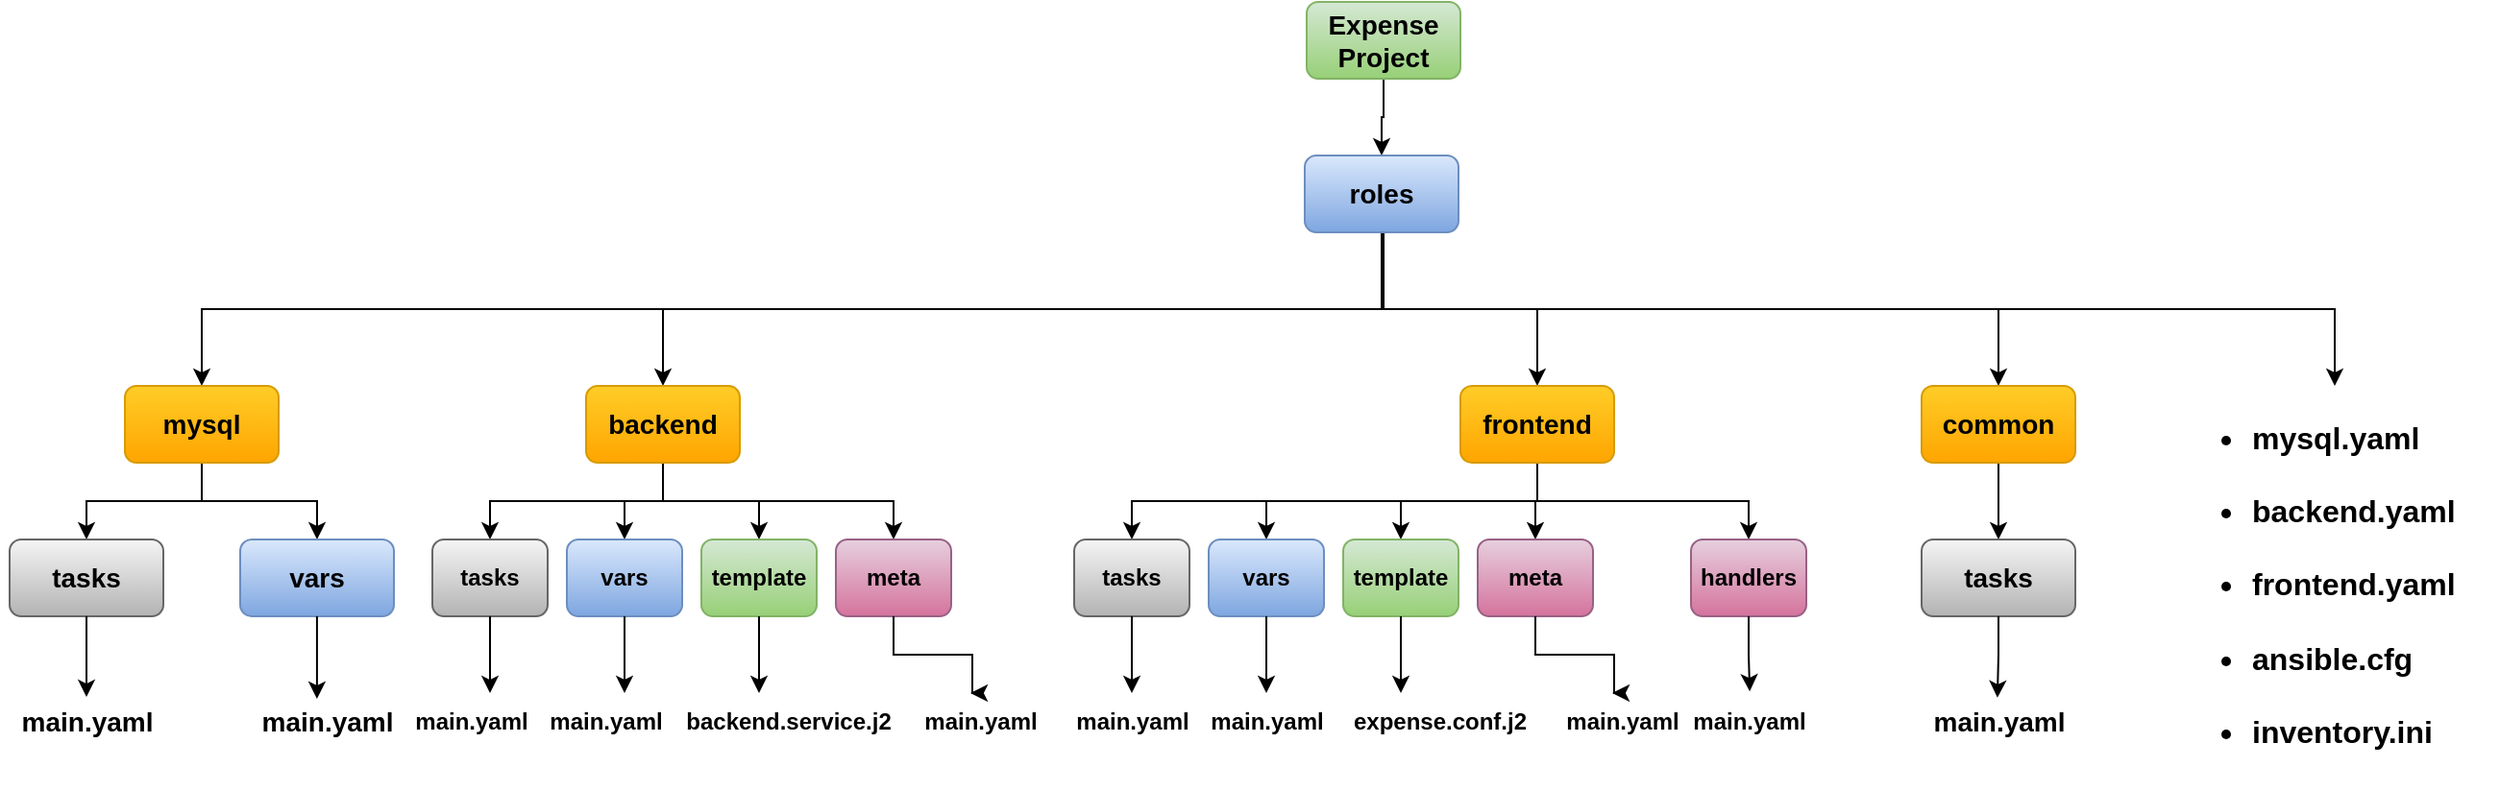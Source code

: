 <mxfile version="24.7.8" pages="2">
  <diagram id="oGK4ccyiwj8InBO5Qkdz" name="Page-1">
    <mxGraphModel dx="2587" dy="868" grid="1" gridSize="10" guides="1" tooltips="1" connect="1" arrows="1" fold="1" page="1" pageScale="1" pageWidth="827" pageHeight="1169" math="0" shadow="0">
      <root>
        <mxCell id="0" />
        <mxCell id="1" parent="0" />
        <mxCell id="xbrvgaGpoLKTBfdYJC94-17" style="edgeStyle=orthogonalEdgeStyle;rounded=0;orthogonalLoop=1;jettySize=auto;html=1;entryX=0.5;entryY=0;entryDx=0;entryDy=0;" edge="1" parent="1" source="xbrvgaGpoLKTBfdYJC94-1" target="xbrvgaGpoLKTBfdYJC94-10">
          <mxGeometry relative="1" as="geometry" />
        </mxCell>
        <mxCell id="xbrvgaGpoLKTBfdYJC94-1" value="&lt;b&gt;&lt;font style=&quot;font-size: 14px;&quot;&gt;Expense Project&lt;/font&gt;&lt;/b&gt;" style="rounded=1;whiteSpace=wrap;html=1;fillColor=#d5e8d4;strokeColor=#82b366;gradientColor=#97d077;" vertex="1" parent="1">
          <mxGeometry x="280" y="80" width="80" height="40" as="geometry" />
        </mxCell>
        <mxCell id="xbrvgaGpoLKTBfdYJC94-18" style="edgeStyle=orthogonalEdgeStyle;rounded=0;orthogonalLoop=1;jettySize=auto;html=1;entryX=0.5;entryY=0;entryDx=0;entryDy=0;" edge="1" parent="1" source="xbrvgaGpoLKTBfdYJC94-10" target="xbrvgaGpoLKTBfdYJC94-13">
          <mxGeometry relative="1" as="geometry">
            <Array as="points">
              <mxPoint x="319" y="240" />
              <mxPoint x="400" y="240" />
            </Array>
          </mxGeometry>
        </mxCell>
        <mxCell id="xbrvgaGpoLKTBfdYJC94-20" style="edgeStyle=orthogonalEdgeStyle;rounded=0;orthogonalLoop=1;jettySize=auto;html=1;entryX=0.5;entryY=0;entryDx=0;entryDy=0;" edge="1" parent="1" source="xbrvgaGpoLKTBfdYJC94-10" target="xbrvgaGpoLKTBfdYJC94-11">
          <mxGeometry relative="1" as="geometry">
            <Array as="points">
              <mxPoint x="319" y="240" />
              <mxPoint x="-295" y="240" />
            </Array>
          </mxGeometry>
        </mxCell>
        <mxCell id="xbrvgaGpoLKTBfdYJC94-21" style="edgeStyle=orthogonalEdgeStyle;rounded=0;orthogonalLoop=1;jettySize=auto;html=1;entryX=0.5;entryY=0;entryDx=0;entryDy=0;" edge="1" parent="1" source="xbrvgaGpoLKTBfdYJC94-10" target="xbrvgaGpoLKTBfdYJC94-16">
          <mxGeometry relative="1" as="geometry">
            <Array as="points">
              <mxPoint x="320" y="240" />
              <mxPoint x="640" y="240" />
            </Array>
          </mxGeometry>
        </mxCell>
        <mxCell id="xbrvgaGpoLKTBfdYJC94-56" style="edgeStyle=orthogonalEdgeStyle;rounded=0;orthogonalLoop=1;jettySize=auto;html=1;entryX=0.5;entryY=0;entryDx=0;entryDy=0;" edge="1" parent="1" source="xbrvgaGpoLKTBfdYJC94-10" target="xbrvgaGpoLKTBfdYJC94-12">
          <mxGeometry relative="1" as="geometry">
            <Array as="points">
              <mxPoint x="319" y="240" />
              <mxPoint x="-55" y="240" />
            </Array>
          </mxGeometry>
        </mxCell>
        <mxCell id="xbrvgaGpoLKTBfdYJC94-78" style="edgeStyle=orthogonalEdgeStyle;rounded=0;orthogonalLoop=1;jettySize=auto;html=1;exitX=0.5;exitY=1;exitDx=0;exitDy=0;" edge="1" parent="1" source="xbrvgaGpoLKTBfdYJC94-10">
          <mxGeometry relative="1" as="geometry">
            <mxPoint x="815" y="280" as="targetPoint" />
            <Array as="points">
              <mxPoint x="319" y="240" />
              <mxPoint x="815" y="240" />
            </Array>
          </mxGeometry>
        </mxCell>
        <mxCell id="xbrvgaGpoLKTBfdYJC94-10" value="&lt;b&gt;&lt;font style=&quot;font-size: 14px;&quot;&gt;roles&lt;/font&gt;&lt;/b&gt;" style="rounded=1;whiteSpace=wrap;html=1;fillColor=#dae8fc;strokeColor=#6c8ebf;gradientColor=#7ea6e0;" vertex="1" parent="1">
          <mxGeometry x="279" y="160" width="80" height="40" as="geometry" />
        </mxCell>
        <mxCell id="xbrvgaGpoLKTBfdYJC94-26" style="edgeStyle=orthogonalEdgeStyle;rounded=0;orthogonalLoop=1;jettySize=auto;html=1;entryX=0.5;entryY=0;entryDx=0;entryDy=0;" edge="1" parent="1" source="xbrvgaGpoLKTBfdYJC94-11" target="xbrvgaGpoLKTBfdYJC94-24">
          <mxGeometry relative="1" as="geometry" />
        </mxCell>
        <mxCell id="xbrvgaGpoLKTBfdYJC94-27" style="edgeStyle=orthogonalEdgeStyle;rounded=0;orthogonalLoop=1;jettySize=auto;html=1;entryX=0.5;entryY=0;entryDx=0;entryDy=0;" edge="1" parent="1" source="xbrvgaGpoLKTBfdYJC94-11" target="xbrvgaGpoLKTBfdYJC94-25">
          <mxGeometry relative="1" as="geometry" />
        </mxCell>
        <mxCell id="xbrvgaGpoLKTBfdYJC94-11" value="&lt;b&gt;&lt;font style=&quot;font-size: 14px;&quot;&gt;mysql&lt;/font&gt;&lt;/b&gt;" style="rounded=1;whiteSpace=wrap;html=1;fillColor=#ffcd28;strokeColor=#d79b00;gradientColor=#ffa500;" vertex="1" parent="1">
          <mxGeometry x="-335" y="280" width="80" height="40" as="geometry" />
        </mxCell>
        <mxCell id="xbrvgaGpoLKTBfdYJC94-37" style="edgeStyle=orthogonalEdgeStyle;rounded=0;orthogonalLoop=1;jettySize=auto;html=1;entryX=0.5;entryY=0;entryDx=0;entryDy=0;" edge="1" parent="1" source="xbrvgaGpoLKTBfdYJC94-12" target="xbrvgaGpoLKTBfdYJC94-36">
          <mxGeometry relative="1" as="geometry">
            <Array as="points">
              <mxPoint x="-55" y="340" />
              <mxPoint x="-145" y="340" />
            </Array>
          </mxGeometry>
        </mxCell>
        <mxCell id="xbrvgaGpoLKTBfdYJC94-38" style="edgeStyle=orthogonalEdgeStyle;rounded=0;orthogonalLoop=1;jettySize=auto;html=1;exitX=0.5;exitY=1;exitDx=0;exitDy=0;entryX=0.5;entryY=0;entryDx=0;entryDy=0;" edge="1" parent="1" source="xbrvgaGpoLKTBfdYJC94-12" target="xbrvgaGpoLKTBfdYJC94-35">
          <mxGeometry relative="1" as="geometry" />
        </mxCell>
        <mxCell id="xbrvgaGpoLKTBfdYJC94-39" style="edgeStyle=orthogonalEdgeStyle;rounded=0;orthogonalLoop=1;jettySize=auto;html=1;entryX=0.5;entryY=0;entryDx=0;entryDy=0;" edge="1" parent="1" source="xbrvgaGpoLKTBfdYJC94-12" target="xbrvgaGpoLKTBfdYJC94-33">
          <mxGeometry relative="1" as="geometry">
            <Array as="points">
              <mxPoint x="-55" y="340" />
              <mxPoint x="65" y="340" />
            </Array>
          </mxGeometry>
        </mxCell>
        <mxCell id="xbrvgaGpoLKTBfdYJC94-40" style="edgeStyle=orthogonalEdgeStyle;rounded=0;orthogonalLoop=1;jettySize=auto;html=1;entryX=0.5;entryY=0;entryDx=0;entryDy=0;" edge="1" parent="1" source="xbrvgaGpoLKTBfdYJC94-12" target="xbrvgaGpoLKTBfdYJC94-34">
          <mxGeometry relative="1" as="geometry" />
        </mxCell>
        <mxCell id="xbrvgaGpoLKTBfdYJC94-12" value="&lt;span style=&quot;font-size: 14px;&quot;&gt;&lt;b&gt;backend&lt;/b&gt;&lt;/span&gt;" style="rounded=1;whiteSpace=wrap;html=1;fillColor=#ffcd28;strokeColor=#d79b00;gradientColor=#ffa500;" vertex="1" parent="1">
          <mxGeometry x="-95" y="280" width="80" height="40" as="geometry" />
        </mxCell>
        <mxCell id="xbrvgaGpoLKTBfdYJC94-72" style="edgeStyle=orthogonalEdgeStyle;rounded=0;orthogonalLoop=1;jettySize=auto;html=1;entryX=0.5;entryY=0;entryDx=0;entryDy=0;" edge="1" parent="1" source="xbrvgaGpoLKTBfdYJC94-13" target="xbrvgaGpoLKTBfdYJC94-57">
          <mxGeometry relative="1" as="geometry" />
        </mxCell>
        <mxCell id="xbrvgaGpoLKTBfdYJC94-73" style="edgeStyle=orthogonalEdgeStyle;rounded=0;orthogonalLoop=1;jettySize=auto;html=1;entryX=0.5;entryY=0;entryDx=0;entryDy=0;" edge="1" parent="1" source="xbrvgaGpoLKTBfdYJC94-13" target="xbrvgaGpoLKTBfdYJC94-60">
          <mxGeometry relative="1" as="geometry">
            <Array as="points">
              <mxPoint x="400" y="340" />
              <mxPoint x="189" y="340" />
            </Array>
          </mxGeometry>
        </mxCell>
        <mxCell id="xbrvgaGpoLKTBfdYJC94-74" style="edgeStyle=orthogonalEdgeStyle;rounded=0;orthogonalLoop=1;jettySize=auto;html=1;exitX=0.5;exitY=1;exitDx=0;exitDy=0;" edge="1" parent="1" source="xbrvgaGpoLKTBfdYJC94-13" target="xbrvgaGpoLKTBfdYJC94-69">
          <mxGeometry relative="1" as="geometry" />
        </mxCell>
        <mxCell id="xbrvgaGpoLKTBfdYJC94-75" style="edgeStyle=orthogonalEdgeStyle;rounded=0;orthogonalLoop=1;jettySize=auto;html=1;exitX=0.5;exitY=1;exitDx=0;exitDy=0;entryX=0.5;entryY=0;entryDx=0;entryDy=0;" edge="1" parent="1" source="xbrvgaGpoLKTBfdYJC94-13" target="xbrvgaGpoLKTBfdYJC94-58">
          <mxGeometry relative="1" as="geometry" />
        </mxCell>
        <mxCell id="xbrvgaGpoLKTBfdYJC94-76" style="edgeStyle=orthogonalEdgeStyle;rounded=0;orthogonalLoop=1;jettySize=auto;html=1;exitX=0.5;exitY=1;exitDx=0;exitDy=0;" edge="1" parent="1" source="xbrvgaGpoLKTBfdYJC94-13" target="xbrvgaGpoLKTBfdYJC94-59">
          <mxGeometry relative="1" as="geometry" />
        </mxCell>
        <mxCell id="xbrvgaGpoLKTBfdYJC94-13" value="&lt;b&gt;&lt;font style=&quot;font-size: 14px;&quot;&gt;frontend&lt;/font&gt;&lt;/b&gt;" style="rounded=1;whiteSpace=wrap;html=1;fillColor=#ffcd28;strokeColor=#d79b00;gradientColor=#ffa500;" vertex="1" parent="1">
          <mxGeometry x="360" y="280" width="80" height="40" as="geometry" />
        </mxCell>
        <mxCell id="xbrvgaGpoLKTBfdYJC94-54" style="edgeStyle=orthogonalEdgeStyle;rounded=0;orthogonalLoop=1;jettySize=auto;html=1;exitX=0.5;exitY=1;exitDx=0;exitDy=0;entryX=0.5;entryY=0;entryDx=0;entryDy=0;" edge="1" parent="1" source="xbrvgaGpoLKTBfdYJC94-16" target="xbrvgaGpoLKTBfdYJC94-52">
          <mxGeometry relative="1" as="geometry" />
        </mxCell>
        <mxCell id="xbrvgaGpoLKTBfdYJC94-16" value="&lt;b&gt;&lt;font style=&quot;font-size: 14px;&quot;&gt;common&lt;/font&gt;&lt;/b&gt;" style="rounded=1;whiteSpace=wrap;html=1;fillColor=#ffcd28;strokeColor=#d79b00;gradientColor=#ffa500;" vertex="1" parent="1">
          <mxGeometry x="600" y="280" width="80" height="40" as="geometry" />
        </mxCell>
        <mxCell id="xbrvgaGpoLKTBfdYJC94-23" value="&lt;ul style=&quot;font-size: 16px; line-height: 240%;&quot;&gt;&lt;li style=&quot;text-align: justify;&quot;&gt;&lt;b&gt;mysql.yaml&lt;/b&gt;&lt;/li&gt;&lt;li style=&quot;text-align: justify;&quot;&gt;&lt;b&gt;backend.yaml&lt;/b&gt;&lt;/li&gt;&lt;li style=&quot;text-align: justify;&quot;&gt;&lt;b&gt;frontend.yaml&lt;/b&gt;&lt;/li&gt;&lt;li style=&quot;text-align: justify;&quot;&gt;&lt;b&gt;ansible.cfg&lt;/b&gt;&lt;/li&gt;&lt;li style=&quot;text-align: justify;&quot;&gt;&lt;b&gt;inventory.ini&lt;/b&gt;&lt;/li&gt;&lt;/ul&gt;" style="text;strokeColor=none;fillColor=none;html=1;whiteSpace=wrap;verticalAlign=middle;overflow=hidden;" vertex="1" parent="1">
          <mxGeometry x="730" y="270" width="170" height="220" as="geometry" />
        </mxCell>
        <mxCell id="xbrvgaGpoLKTBfdYJC94-24" value="&lt;b&gt;&lt;font style=&quot;font-size: 14px;&quot;&gt;tasks&lt;/font&gt;&lt;/b&gt;" style="rounded=1;whiteSpace=wrap;html=1;fillColor=#f5f5f5;strokeColor=#666666;gradientColor=#b3b3b3;" vertex="1" parent="1">
          <mxGeometry x="-395" y="360" width="80" height="40" as="geometry" />
        </mxCell>
        <mxCell id="xbrvgaGpoLKTBfdYJC94-25" value="&lt;b&gt;&lt;font style=&quot;font-size: 14px;&quot;&gt;vars&lt;/font&gt;&lt;/b&gt;" style="rounded=1;whiteSpace=wrap;html=1;fillColor=#dae8fc;strokeColor=#6c8ebf;gradientColor=#7ea6e0;" vertex="1" parent="1">
          <mxGeometry x="-275" y="360" width="80" height="40" as="geometry" />
        </mxCell>
        <mxCell id="xbrvgaGpoLKTBfdYJC94-28" value="&lt;b&gt;&lt;font style=&quot;font-size: 14px;&quot;&gt;main.yaml&lt;/font&gt;&lt;/b&gt;" style="text;html=1;align=center;verticalAlign=middle;resizable=0;points=[];autosize=1;strokeColor=none;fillColor=none;" vertex="1" parent="1">
          <mxGeometry x="-400" y="440" width="90" height="30" as="geometry" />
        </mxCell>
        <mxCell id="xbrvgaGpoLKTBfdYJC94-30" value="&lt;b&gt;&lt;font style=&quot;font-size: 14px;&quot;&gt;main.yaml&lt;/font&gt;&lt;/b&gt;" style="text;html=1;align=center;verticalAlign=middle;resizable=0;points=[];autosize=1;strokeColor=none;fillColor=none;" vertex="1" parent="1">
          <mxGeometry x="-275" y="440" width="90" height="30" as="geometry" />
        </mxCell>
        <mxCell id="xbrvgaGpoLKTBfdYJC94-31" style="edgeStyle=orthogonalEdgeStyle;rounded=0;orthogonalLoop=1;jettySize=auto;html=1;entryX=0.5;entryY=0.067;entryDx=0;entryDy=0;entryPerimeter=0;" edge="1" parent="1" source="xbrvgaGpoLKTBfdYJC94-24" target="xbrvgaGpoLKTBfdYJC94-28">
          <mxGeometry relative="1" as="geometry" />
        </mxCell>
        <mxCell id="xbrvgaGpoLKTBfdYJC94-32" style="edgeStyle=orthogonalEdgeStyle;rounded=0;orthogonalLoop=1;jettySize=auto;html=1;entryX=0.444;entryY=0.1;entryDx=0;entryDy=0;entryPerimeter=0;" edge="1" parent="1" source="xbrvgaGpoLKTBfdYJC94-25" target="xbrvgaGpoLKTBfdYJC94-30">
          <mxGeometry relative="1" as="geometry" />
        </mxCell>
        <mxCell id="xbrvgaGpoLKTBfdYJC94-33" value="&lt;b style=&quot;&quot;&gt;&lt;font style=&quot;font-size: 12px;&quot;&gt;meta&lt;/font&gt;&lt;/b&gt;" style="rounded=1;whiteSpace=wrap;html=1;fillColor=#e6d0de;strokeColor=#996185;gradientColor=#d5739d;" vertex="1" parent="1">
          <mxGeometry x="35" y="360" width="60" height="40" as="geometry" />
        </mxCell>
        <mxCell id="xbrvgaGpoLKTBfdYJC94-34" value="&lt;b style=&quot;&quot;&gt;&lt;font style=&quot;font-size: 12px;&quot;&gt;template&lt;/font&gt;&lt;/b&gt;" style="rounded=1;whiteSpace=wrap;html=1;fillColor=#d5e8d4;strokeColor=#82b366;gradientColor=#97d077;" vertex="1" parent="1">
          <mxGeometry x="-35" y="360" width="60" height="40" as="geometry" />
        </mxCell>
        <mxCell id="xbrvgaGpoLKTBfdYJC94-35" value="&lt;b style=&quot;&quot;&gt;&lt;font style=&quot;font-size: 12px;&quot;&gt;vars&lt;/font&gt;&lt;/b&gt;" style="rounded=1;whiteSpace=wrap;html=1;fillColor=#dae8fc;strokeColor=#6c8ebf;gradientColor=#7ea6e0;" vertex="1" parent="1">
          <mxGeometry x="-105" y="360" width="60" height="40" as="geometry" />
        </mxCell>
        <mxCell id="xbrvgaGpoLKTBfdYJC94-36" value="&lt;b style=&quot;&quot;&gt;&lt;font style=&quot;font-size: 12px;&quot;&gt;tasks&lt;/font&gt;&lt;/b&gt;" style="rounded=1;whiteSpace=wrap;html=1;fillColor=#f5f5f5;strokeColor=#666666;gradientColor=#b3b3b3;" vertex="1" parent="1">
          <mxGeometry x="-175" y="360" width="60" height="40" as="geometry" />
        </mxCell>
        <mxCell id="xbrvgaGpoLKTBfdYJC94-41" value="&lt;b&gt;&lt;font style=&quot;font-size: 12px;&quot;&gt;main.yaml&lt;/font&gt;&lt;/b&gt;" style="text;html=1;align=center;verticalAlign=middle;resizable=0;points=[];autosize=1;strokeColor=none;fillColor=none;" vertex="1" parent="1">
          <mxGeometry x="70" y="440" width="80" height="30" as="geometry" />
        </mxCell>
        <mxCell id="xbrvgaGpoLKTBfdYJC94-42" value="&lt;b&gt;&lt;font style=&quot;font-size: 12px;&quot;&gt;main.yaml&lt;/font&gt;&lt;/b&gt;" style="text;html=1;align=center;verticalAlign=middle;resizable=0;points=[];autosize=1;strokeColor=none;fillColor=none;" vertex="1" parent="1">
          <mxGeometry x="-125" y="440" width="80" height="30" as="geometry" />
        </mxCell>
        <mxCell id="xbrvgaGpoLKTBfdYJC94-43" value="&lt;b&gt;&lt;font style=&quot;font-size: 12px;&quot;&gt;main.yaml&lt;/font&gt;&lt;/b&gt;" style="text;html=1;align=center;verticalAlign=middle;resizable=0;points=[];autosize=1;strokeColor=none;fillColor=none;" vertex="1" parent="1">
          <mxGeometry x="-195" y="440" width="80" height="30" as="geometry" />
        </mxCell>
        <mxCell id="xbrvgaGpoLKTBfdYJC94-46" value="&lt;b style=&quot;&quot;&gt;&lt;font style=&quot;font-size: 12px;&quot;&gt;backend.service.j2&lt;/font&gt;&lt;/b&gt;" style="text;html=1;align=center;verticalAlign=middle;resizable=0;points=[];autosize=1;strokeColor=none;fillColor=none;" vertex="1" parent="1">
          <mxGeometry x="-55" y="440" width="130" height="30" as="geometry" />
        </mxCell>
        <mxCell id="xbrvgaGpoLKTBfdYJC94-47" style="edgeStyle=orthogonalEdgeStyle;rounded=0;orthogonalLoop=1;jettySize=auto;html=1;" edge="1" parent="1" source="xbrvgaGpoLKTBfdYJC94-36">
          <mxGeometry relative="1" as="geometry">
            <mxPoint x="-145" y="440" as="targetPoint" />
          </mxGeometry>
        </mxCell>
        <mxCell id="xbrvgaGpoLKTBfdYJC94-48" style="edgeStyle=orthogonalEdgeStyle;rounded=0;orthogonalLoop=1;jettySize=auto;html=1;" edge="1" parent="1" source="xbrvgaGpoLKTBfdYJC94-35">
          <mxGeometry relative="1" as="geometry">
            <mxPoint x="-75" y="440" as="targetPoint" />
          </mxGeometry>
        </mxCell>
        <mxCell id="xbrvgaGpoLKTBfdYJC94-49" style="edgeStyle=orthogonalEdgeStyle;rounded=0;orthogonalLoop=1;jettySize=auto;html=1;" edge="1" parent="1" source="xbrvgaGpoLKTBfdYJC94-34">
          <mxGeometry relative="1" as="geometry">
            <mxPoint x="-5" y="440" as="targetPoint" />
          </mxGeometry>
        </mxCell>
        <mxCell id="xbrvgaGpoLKTBfdYJC94-51" style="edgeStyle=orthogonalEdgeStyle;rounded=0;orthogonalLoop=1;jettySize=auto;html=1;" edge="1" parent="1" source="xbrvgaGpoLKTBfdYJC94-33">
          <mxGeometry relative="1" as="geometry">
            <mxPoint x="105" y="440" as="targetPoint" />
            <Array as="points">
              <mxPoint x="65" y="420" />
              <mxPoint x="106" y="420" />
              <mxPoint x="106" y="440" />
            </Array>
          </mxGeometry>
        </mxCell>
        <mxCell id="xbrvgaGpoLKTBfdYJC94-52" value="&lt;b&gt;&lt;font style=&quot;font-size: 14px;&quot;&gt;tasks&lt;/font&gt;&lt;/b&gt;" style="rounded=1;whiteSpace=wrap;html=1;fillColor=#f5f5f5;strokeColor=#666666;gradientColor=#b3b3b3;" vertex="1" parent="1">
          <mxGeometry x="600" y="360" width="80" height="40" as="geometry" />
        </mxCell>
        <mxCell id="xbrvgaGpoLKTBfdYJC94-53" value="&lt;b&gt;&lt;font style=&quot;font-size: 14px;&quot;&gt;main.yaml&lt;/font&gt;&lt;/b&gt;" style="text;html=1;align=center;verticalAlign=middle;resizable=0;points=[];autosize=1;strokeColor=none;fillColor=none;" vertex="1" parent="1">
          <mxGeometry x="595" y="440" width="90" height="30" as="geometry" />
        </mxCell>
        <mxCell id="xbrvgaGpoLKTBfdYJC94-55" style="edgeStyle=orthogonalEdgeStyle;rounded=0;orthogonalLoop=1;jettySize=auto;html=1;entryX=0.494;entryY=0.081;entryDx=0;entryDy=0;entryPerimeter=0;" edge="1" parent="1" source="xbrvgaGpoLKTBfdYJC94-52" target="xbrvgaGpoLKTBfdYJC94-53">
          <mxGeometry relative="1" as="geometry" />
        </mxCell>
        <mxCell id="xbrvgaGpoLKTBfdYJC94-57" value="&lt;b style=&quot;&quot;&gt;&lt;font style=&quot;font-size: 12px;&quot;&gt;meta&lt;/font&gt;&lt;/b&gt;" style="rounded=1;whiteSpace=wrap;html=1;fillColor=#e6d0de;strokeColor=#996185;gradientColor=#d5739d;" vertex="1" parent="1">
          <mxGeometry x="369" y="360" width="60" height="40" as="geometry" />
        </mxCell>
        <mxCell id="xbrvgaGpoLKTBfdYJC94-58" value="&lt;b style=&quot;&quot;&gt;&lt;font style=&quot;font-size: 12px;&quot;&gt;template&lt;/font&gt;&lt;/b&gt;" style="rounded=1;whiteSpace=wrap;html=1;fillColor=#d5e8d4;strokeColor=#82b366;gradientColor=#97d077;" vertex="1" parent="1">
          <mxGeometry x="299" y="360" width="60" height="40" as="geometry" />
        </mxCell>
        <mxCell id="xbrvgaGpoLKTBfdYJC94-59" value="&lt;b style=&quot;&quot;&gt;&lt;font style=&quot;font-size: 12px;&quot;&gt;vars&lt;/font&gt;&lt;/b&gt;" style="rounded=1;whiteSpace=wrap;html=1;fillColor=#dae8fc;strokeColor=#6c8ebf;gradientColor=#7ea6e0;" vertex="1" parent="1">
          <mxGeometry x="229" y="360" width="60" height="40" as="geometry" />
        </mxCell>
        <mxCell id="xbrvgaGpoLKTBfdYJC94-60" value="&lt;b style=&quot;&quot;&gt;&lt;font style=&quot;font-size: 12px;&quot;&gt;tasks&lt;/font&gt;&lt;/b&gt;" style="rounded=1;whiteSpace=wrap;html=1;fillColor=#f5f5f5;strokeColor=#666666;gradientColor=#b3b3b3;" vertex="1" parent="1">
          <mxGeometry x="159" y="360" width="60" height="40" as="geometry" />
        </mxCell>
        <mxCell id="xbrvgaGpoLKTBfdYJC94-61" value="&lt;b&gt;&lt;font style=&quot;font-size: 12px;&quot;&gt;main.yaml&lt;/font&gt;&lt;/b&gt;" style="text;html=1;align=center;verticalAlign=middle;resizable=0;points=[];autosize=1;strokeColor=none;fillColor=none;" vertex="1" parent="1">
          <mxGeometry x="219" y="440" width="80" height="30" as="geometry" />
        </mxCell>
        <mxCell id="xbrvgaGpoLKTBfdYJC94-62" value="&lt;b style=&quot;&quot;&gt;&lt;font style=&quot;font-size: 12px;&quot;&gt;expense.conf.j2&lt;/font&gt;&lt;/b&gt;" style="text;html=1;align=center;verticalAlign=middle;resizable=0;points=[];autosize=1;strokeColor=none;fillColor=none;" vertex="1" parent="1">
          <mxGeometry x="294" y="440" width="110" height="30" as="geometry" />
        </mxCell>
        <mxCell id="xbrvgaGpoLKTBfdYJC94-63" style="edgeStyle=orthogonalEdgeStyle;rounded=0;orthogonalLoop=1;jettySize=auto;html=1;" edge="1" source="xbrvgaGpoLKTBfdYJC94-60" parent="1">
          <mxGeometry relative="1" as="geometry">
            <mxPoint x="189" y="440" as="targetPoint" />
          </mxGeometry>
        </mxCell>
        <mxCell id="xbrvgaGpoLKTBfdYJC94-64" style="edgeStyle=orthogonalEdgeStyle;rounded=0;orthogonalLoop=1;jettySize=auto;html=1;" edge="1" source="xbrvgaGpoLKTBfdYJC94-59" parent="1">
          <mxGeometry relative="1" as="geometry">
            <mxPoint x="259" y="440" as="targetPoint" />
          </mxGeometry>
        </mxCell>
        <mxCell id="xbrvgaGpoLKTBfdYJC94-65" style="edgeStyle=orthogonalEdgeStyle;rounded=0;orthogonalLoop=1;jettySize=auto;html=1;" edge="1" source="xbrvgaGpoLKTBfdYJC94-58" parent="1">
          <mxGeometry relative="1" as="geometry">
            <mxPoint x="329" y="440" as="targetPoint" />
          </mxGeometry>
        </mxCell>
        <mxCell id="xbrvgaGpoLKTBfdYJC94-66" style="edgeStyle=orthogonalEdgeStyle;rounded=0;orthogonalLoop=1;jettySize=auto;html=1;" edge="1" source="xbrvgaGpoLKTBfdYJC94-57" parent="1">
          <mxGeometry relative="1" as="geometry">
            <mxPoint x="439" y="440" as="targetPoint" />
            <Array as="points">
              <mxPoint x="399" y="420" />
              <mxPoint x="440" y="420" />
              <mxPoint x="440" y="440" />
            </Array>
          </mxGeometry>
        </mxCell>
        <mxCell id="xbrvgaGpoLKTBfdYJC94-67" value="&lt;b&gt;&lt;font style=&quot;font-size: 12px;&quot;&gt;main.yaml&lt;/font&gt;&lt;/b&gt;" style="text;html=1;align=center;verticalAlign=middle;resizable=0;points=[];autosize=1;strokeColor=none;fillColor=none;" vertex="1" parent="1">
          <mxGeometry x="149" y="440" width="80" height="30" as="geometry" />
        </mxCell>
        <mxCell id="xbrvgaGpoLKTBfdYJC94-68" value="&lt;b&gt;&lt;font style=&quot;font-size: 12px;&quot;&gt;main.yaml&lt;/font&gt;&lt;/b&gt;" style="text;html=1;align=center;verticalAlign=middle;resizable=0;points=[];autosize=1;strokeColor=none;fillColor=none;" vertex="1" parent="1">
          <mxGeometry x="404" y="440" width="80" height="30" as="geometry" />
        </mxCell>
        <mxCell id="xbrvgaGpoLKTBfdYJC94-69" value="&lt;b style=&quot;&quot;&gt;&lt;font style=&quot;font-size: 12px;&quot;&gt;handlers&lt;/font&gt;&lt;/b&gt;" style="rounded=1;whiteSpace=wrap;html=1;fillColor=#e6d0de;strokeColor=#996185;gradientColor=#d5739d;" vertex="1" parent="1">
          <mxGeometry x="480" y="360" width="60" height="40" as="geometry" />
        </mxCell>
        <mxCell id="xbrvgaGpoLKTBfdYJC94-70" value="&lt;b&gt;&lt;font style=&quot;font-size: 12px;&quot;&gt;main.yaml&lt;/font&gt;&lt;/b&gt;" style="text;html=1;align=center;verticalAlign=middle;resizable=0;points=[];autosize=1;strokeColor=none;fillColor=none;" vertex="1" parent="1">
          <mxGeometry x="470" y="440" width="80" height="30" as="geometry" />
        </mxCell>
        <mxCell id="xbrvgaGpoLKTBfdYJC94-71" style="edgeStyle=orthogonalEdgeStyle;rounded=0;orthogonalLoop=1;jettySize=auto;html=1;entryX=0.507;entryY=-0.03;entryDx=0;entryDy=0;entryPerimeter=0;" edge="1" parent="1" source="xbrvgaGpoLKTBfdYJC94-69" target="xbrvgaGpoLKTBfdYJC94-70">
          <mxGeometry relative="1" as="geometry" />
        </mxCell>
      </root>
    </mxGraphModel>
  </diagram>
  <diagram id="VdnSD7RfeJXr46Ag5mcn" name="Page-2">
    <mxGraphModel dx="1805" dy="482" grid="1" gridSize="10" guides="1" tooltips="1" connect="1" arrows="1" fold="1" page="1" pageScale="1" pageWidth="827" pageHeight="1169" math="0" shadow="0">
      <root>
        <mxCell id="0" />
        <mxCell id="1" parent="0" />
        <mxCell id="GiCQp2hYy_ctot-3EOLP-3" style="edgeStyle=orthogonalEdgeStyle;rounded=0;orthogonalLoop=1;jettySize=auto;html=1;exitX=1;exitY=0.5;exitDx=0;exitDy=0;entryX=0;entryY=0.5;entryDx=0;entryDy=0;" edge="1" parent="1" source="zDNrYdqQQeVwXzna4n-X-1" target="RitYAk9nShCuB43r9WYI-1">
          <mxGeometry relative="1" as="geometry" />
        </mxCell>
        <mxCell id="zDNrYdqQQeVwXzna4n-X-1" value="&lt;b&gt;&lt;font style=&quot;font-size: 14px;&quot;&gt;Expense Project&lt;/font&gt;&lt;/b&gt;" style="rounded=1;whiteSpace=wrap;html=1;fillColor=#60a917;strokeColor=#2D7600;fontColor=#ffffff;" vertex="1" parent="1">
          <mxGeometry x="-40" y="475" width="80" height="40" as="geometry" />
        </mxCell>
        <mxCell id="GiCQp2hYy_ctot-3EOLP-4" style="edgeStyle=orthogonalEdgeStyle;rounded=0;orthogonalLoop=1;jettySize=auto;html=1;exitX=1;exitY=0.5;exitDx=0;exitDy=0;entryX=0;entryY=0.5;entryDx=0;entryDy=0;" edge="1" parent="1" source="RitYAk9nShCuB43r9WYI-1" target="e5sD_DZD3ZSAtRXlUFv8-3">
          <mxGeometry relative="1" as="geometry">
            <Array as="points">
              <mxPoint x="280" y="495" />
              <mxPoint x="280" y="260" />
            </Array>
          </mxGeometry>
        </mxCell>
        <mxCell id="GiCQp2hYy_ctot-3EOLP-5" style="edgeStyle=orthogonalEdgeStyle;rounded=0;orthogonalLoop=1;jettySize=auto;html=1;entryX=0;entryY=0.5;entryDx=0;entryDy=0;" edge="1" parent="1" source="RitYAk9nShCuB43r9WYI-1" target="e5sD_DZD3ZSAtRXlUFv8-4">
          <mxGeometry relative="1" as="geometry">
            <Array as="points">
              <mxPoint x="280" y="495" />
              <mxPoint x="280" y="60" />
            </Array>
          </mxGeometry>
        </mxCell>
        <mxCell id="GiCQp2hYy_ctot-3EOLP-6" style="edgeStyle=orthogonalEdgeStyle;rounded=0;orthogonalLoop=1;jettySize=auto;html=1;exitX=1;exitY=0.5;exitDx=0;exitDy=0;entryX=0;entryY=0.5;entryDx=0;entryDy=0;" edge="1" parent="1" source="RitYAk9nShCuB43r9WYI-1" target="e5sD_DZD3ZSAtRXlUFv8-2">
          <mxGeometry relative="1" as="geometry">
            <Array as="points">
              <mxPoint x="280" y="495" />
              <mxPoint x="280" y="550" />
            </Array>
          </mxGeometry>
        </mxCell>
        <mxCell id="GiCQp2hYy_ctot-3EOLP-7" style="edgeStyle=orthogonalEdgeStyle;rounded=0;orthogonalLoop=1;jettySize=auto;html=1;exitX=1;exitY=0.5;exitDx=0;exitDy=0;entryX=0;entryY=0.5;entryDx=0;entryDy=0;" edge="1" parent="1" source="RitYAk9nShCuB43r9WYI-1" target="e5sD_DZD3ZSAtRXlUFv8-1">
          <mxGeometry relative="1" as="geometry">
            <Array as="points">
              <mxPoint x="280" y="495" />
              <mxPoint x="280" y="750" />
            </Array>
          </mxGeometry>
        </mxCell>
        <mxCell id="RitYAk9nShCuB43r9WYI-1" value="&lt;b&gt;&lt;font style=&quot;font-size: 14px;&quot;&gt;roles&lt;/font&gt;&lt;/b&gt;" style="rounded=1;whiteSpace=wrap;html=1;fillColor=#0050ef;strokeColor=#001DBC;fontColor=#ffffff;" vertex="1" parent="1">
          <mxGeometry x="120" y="475" width="80" height="40" as="geometry" />
        </mxCell>
        <mxCell id="phfEVG2O-IEv52x0w7kB-3" style="edgeStyle=orthogonalEdgeStyle;rounded=0;orthogonalLoop=1;jettySize=auto;html=1;exitX=1;exitY=0.5;exitDx=0;exitDy=0;" edge="1" parent="1" source="e5sD_DZD3ZSAtRXlUFv8-1" target="phfEVG2O-IEv52x0w7kB-1">
          <mxGeometry relative="1" as="geometry" />
        </mxCell>
        <mxCell id="e5sD_DZD3ZSAtRXlUFv8-1" value="&lt;b&gt;&lt;font style=&quot;font-size: 14px;&quot;&gt;common&lt;/font&gt;&lt;/b&gt;" style="rounded=1;whiteSpace=wrap;html=1;fillColor=#ffcd28;strokeColor=#d79b00;gradientColor=#ffa500;" vertex="1" parent="1">
          <mxGeometry x="320" y="730" width="80" height="40" as="geometry" />
        </mxCell>
        <mxCell id="ICCkv1sQ_sTRJqfEcMJp-5" style="edgeStyle=orthogonalEdgeStyle;rounded=0;orthogonalLoop=1;jettySize=auto;html=1;entryX=0;entryY=0.5;entryDx=0;entryDy=0;" edge="1" parent="1" source="e5sD_DZD3ZSAtRXlUFv8-2" target="dvQ6LYF7qZoY-CKziDVP-17">
          <mxGeometry relative="1" as="geometry" />
        </mxCell>
        <mxCell id="ICCkv1sQ_sTRJqfEcMJp-6" style="edgeStyle=orthogonalEdgeStyle;rounded=0;orthogonalLoop=1;jettySize=auto;html=1;exitX=1;exitY=0.5;exitDx=0;exitDy=0;entryX=0;entryY=0.5;entryDx=0;entryDy=0;" edge="1" parent="1" source="e5sD_DZD3ZSAtRXlUFv8-2" target="dvQ6LYF7qZoY-CKziDVP-13">
          <mxGeometry relative="1" as="geometry" />
        </mxCell>
        <mxCell id="ICCkv1sQ_sTRJqfEcMJp-7" style="edgeStyle=orthogonalEdgeStyle;rounded=0;orthogonalLoop=1;jettySize=auto;html=1;exitX=1;exitY=0.5;exitDx=0;exitDy=0;entryX=0;entryY=0.5;entryDx=0;entryDy=0;" edge="1" parent="1" source="e5sD_DZD3ZSAtRXlUFv8-2" target="dvQ6LYF7qZoY-CKziDVP-15">
          <mxGeometry relative="1" as="geometry" />
        </mxCell>
        <mxCell id="ICCkv1sQ_sTRJqfEcMJp-8" style="edgeStyle=orthogonalEdgeStyle;rounded=0;orthogonalLoop=1;jettySize=auto;html=1;exitX=1;exitY=0.5;exitDx=0;exitDy=0;entryX=0;entryY=0.5;entryDx=0;entryDy=0;" edge="1" parent="1" source="e5sD_DZD3ZSAtRXlUFv8-2" target="dvQ6LYF7qZoY-CKziDVP-18">
          <mxGeometry relative="1" as="geometry" />
        </mxCell>
        <mxCell id="ICCkv1sQ_sTRJqfEcMJp-9" style="edgeStyle=orthogonalEdgeStyle;rounded=0;orthogonalLoop=1;jettySize=auto;html=1;exitX=1;exitY=0.5;exitDx=0;exitDy=0;entryX=0;entryY=0.5;entryDx=0;entryDy=0;" edge="1" parent="1" source="e5sD_DZD3ZSAtRXlUFv8-2" target="ICCkv1sQ_sTRJqfEcMJp-2">
          <mxGeometry relative="1" as="geometry" />
        </mxCell>
        <mxCell id="e5sD_DZD3ZSAtRXlUFv8-2" value="&lt;span style=&quot;font-size: 14px;&quot;&gt;&lt;b&gt;frontend&lt;/b&gt;&lt;/span&gt;" style="rounded=1;whiteSpace=wrap;html=1;fillColor=#ffcd28;strokeColor=#d79b00;gradientColor=#ffa500;" vertex="1" parent="1">
          <mxGeometry x="320" y="530" width="80" height="40" as="geometry" />
        </mxCell>
        <mxCell id="HU3dYJqdJNB2yDzSUhcS-5" style="edgeStyle=orthogonalEdgeStyle;rounded=0;orthogonalLoop=1;jettySize=auto;html=1;exitX=1;exitY=0.5;exitDx=0;exitDy=0;entryX=0;entryY=0.5;entryDx=0;entryDy=0;" edge="1" parent="1" source="e5sD_DZD3ZSAtRXlUFv8-3" target="HU3dYJqdJNB2yDzSUhcS-1">
          <mxGeometry relative="1" as="geometry" />
        </mxCell>
        <mxCell id="HU3dYJqdJNB2yDzSUhcS-6" style="edgeStyle=orthogonalEdgeStyle;rounded=0;orthogonalLoop=1;jettySize=auto;html=1;exitX=1;exitY=0.5;exitDx=0;exitDy=0;entryX=0;entryY=0.5;entryDx=0;entryDy=0;" edge="1" parent="1" source="e5sD_DZD3ZSAtRXlUFv8-3" target="HU3dYJqdJNB2yDzSUhcS-2">
          <mxGeometry relative="1" as="geometry" />
        </mxCell>
        <mxCell id="HU3dYJqdJNB2yDzSUhcS-7" style="edgeStyle=orthogonalEdgeStyle;rounded=0;orthogonalLoop=1;jettySize=auto;html=1;exitX=1;exitY=0.5;exitDx=0;exitDy=0;entryX=0;entryY=0.5;entryDx=0;entryDy=0;" edge="1" parent="1" source="e5sD_DZD3ZSAtRXlUFv8-3" target="HU3dYJqdJNB2yDzSUhcS-3">
          <mxGeometry relative="1" as="geometry" />
        </mxCell>
        <mxCell id="HU3dYJqdJNB2yDzSUhcS-8" style="edgeStyle=orthogonalEdgeStyle;rounded=0;orthogonalLoop=1;jettySize=auto;html=1;exitX=1;exitY=0.5;exitDx=0;exitDy=0;entryX=0;entryY=0.5;entryDx=0;entryDy=0;" edge="1" parent="1" source="e5sD_DZD3ZSAtRXlUFv8-3" target="HU3dYJqdJNB2yDzSUhcS-4">
          <mxGeometry relative="1" as="geometry" />
        </mxCell>
        <mxCell id="e5sD_DZD3ZSAtRXlUFv8-3" value="&lt;b&gt;&lt;font style=&quot;font-size: 14px;&quot;&gt;backend&lt;/font&gt;&lt;/b&gt;" style="rounded=1;whiteSpace=wrap;html=1;fillColor=#ffcd28;strokeColor=#d79b00;gradientColor=#ffa500;" vertex="1" parent="1">
          <mxGeometry x="320" y="240" width="80" height="40" as="geometry" />
        </mxCell>
        <mxCell id="XOPJqBmD-H6QpY45RvgQ-3" style="edgeStyle=orthogonalEdgeStyle;rounded=0;orthogonalLoop=1;jettySize=auto;html=1;exitX=1;exitY=0.5;exitDx=0;exitDy=0;entryX=0;entryY=0.5;entryDx=0;entryDy=0;" edge="1" parent="1" source="e5sD_DZD3ZSAtRXlUFv8-4" target="XOPJqBmD-H6QpY45RvgQ-2">
          <mxGeometry relative="1" as="geometry" />
        </mxCell>
        <mxCell id="XOPJqBmD-H6QpY45RvgQ-4" style="edgeStyle=orthogonalEdgeStyle;rounded=0;orthogonalLoop=1;jettySize=auto;html=1;exitX=1;exitY=0.5;exitDx=0;exitDy=0;entryX=0;entryY=0.5;entryDx=0;entryDy=0;" edge="1" parent="1" source="e5sD_DZD3ZSAtRXlUFv8-4" target="XOPJqBmD-H6QpY45RvgQ-1">
          <mxGeometry relative="1" as="geometry" />
        </mxCell>
        <mxCell id="e5sD_DZD3ZSAtRXlUFv8-4" value="&lt;b&gt;&lt;font style=&quot;font-size: 14px;&quot;&gt;mysql&lt;/font&gt;&lt;/b&gt;" style="rounded=1;whiteSpace=wrap;html=1;fillColor=#ffcd28;strokeColor=#d79b00;gradientColor=#ffa500;" vertex="1" parent="1">
          <mxGeometry x="320" y="40" width="80" height="40" as="geometry" />
        </mxCell>
        <mxCell id="q6dhD9Wrudnopj4hAV0T-1" value="&lt;ul style=&quot;font-size: 22px; line-height: 190%;&quot;&gt;&lt;li style=&quot;text-align: justify;&quot;&gt;&lt;b&gt;mysql.yaml&lt;/b&gt;&lt;/li&gt;&lt;li style=&quot;text-align: justify;&quot;&gt;&lt;b&gt;backend.yaml&lt;/b&gt;&lt;/li&gt;&lt;li style=&quot;text-align: justify;&quot;&gt;&lt;b&gt;frontend.yaml&lt;/b&gt;&lt;/li&gt;&lt;li style=&quot;text-align: justify;&quot;&gt;&lt;b&gt;ansible.cfg&lt;/b&gt;&lt;/li&gt;&lt;li style=&quot;text-align: justify;&quot;&gt;&lt;b&gt;inventory.ini&lt;/b&gt;&lt;/li&gt;&lt;/ul&gt;" style="text;strokeColor=none;fillColor=none;html=1;whiteSpace=wrap;verticalAlign=middle;overflow=hidden;rotation=0;" vertex="1" parent="1">
          <mxGeometry x="350" y="810" width="215" height="310" as="geometry" />
        </mxCell>
        <mxCell id="XOPJqBmD-H6QpY45RvgQ-1" value="&lt;b&gt;&lt;font style=&quot;font-size: 14px;&quot;&gt;vars&lt;/font&gt;&lt;/b&gt;" style="rounded=1;whiteSpace=wrap;html=1;fillColor=#d5e8d4;strokeColor=#82b366;gradientColor=#97d077;" vertex="1" parent="1">
          <mxGeometry x="480" y="70" width="80" height="40" as="geometry" />
        </mxCell>
        <mxCell id="XOPJqBmD-H6QpY45RvgQ-2" value="&lt;b&gt;&lt;font style=&quot;font-size: 14px;&quot;&gt;tasks&lt;/font&gt;&lt;/b&gt;" style="rounded=1;whiteSpace=wrap;html=1;fillColor=#e6d0de;strokeColor=#996185;gradientColor=#d5739d;" vertex="1" parent="1">
          <mxGeometry x="480" y="10" width="80" height="40" as="geometry" />
        </mxCell>
        <mxCell id="YAXq-wWEFSINintrEqO_-1" value="&lt;b&gt;&lt;font style=&quot;font-size: 14px;&quot;&gt;main.yaml&lt;/font&gt;&lt;/b&gt;" style="text;html=1;align=center;verticalAlign=middle;resizable=0;points=[];autosize=1;strokeColor=none;fillColor=none;" vertex="1" parent="1">
          <mxGeometry x="620" y="15" width="90" height="30" as="geometry" />
        </mxCell>
        <mxCell id="YAXq-wWEFSINintrEqO_-2" style="edgeStyle=orthogonalEdgeStyle;rounded=0;orthogonalLoop=1;jettySize=auto;html=1;entryX=-0.015;entryY=0.507;entryDx=0;entryDy=0;entryPerimeter=0;" edge="1" parent="1" source="XOPJqBmD-H6QpY45RvgQ-2" target="YAXq-wWEFSINintrEqO_-1">
          <mxGeometry relative="1" as="geometry" />
        </mxCell>
        <mxCell id="GiCQp2hYy_ctot-3EOLP-1" value="&lt;b&gt;&lt;font style=&quot;font-size: 14px;&quot;&gt;main.yaml&lt;/font&gt;&lt;/b&gt;" style="text;html=1;align=center;verticalAlign=middle;resizable=0;points=[];autosize=1;strokeColor=none;fillColor=none;" vertex="1" parent="1">
          <mxGeometry x="620" y="75" width="90" height="30" as="geometry" />
        </mxCell>
        <mxCell id="GiCQp2hYy_ctot-3EOLP-2" style="edgeStyle=orthogonalEdgeStyle;rounded=0;orthogonalLoop=1;jettySize=auto;html=1;entryX=-0.015;entryY=0.507;entryDx=0;entryDy=0;entryPerimeter=0;" edge="1" target="GiCQp2hYy_ctot-3EOLP-1" parent="1">
          <mxGeometry relative="1" as="geometry">
            <mxPoint x="560" y="90" as="sourcePoint" />
          </mxGeometry>
        </mxCell>
        <mxCell id="GiCQp2hYy_ctot-3EOLP-8" style="edgeStyle=orthogonalEdgeStyle;rounded=0;orthogonalLoop=1;jettySize=auto;html=1;" edge="1" parent="1" source="RitYAk9nShCuB43r9WYI-1">
          <mxGeometry relative="1" as="geometry">
            <mxPoint x="320" y="960" as="targetPoint" />
            <Array as="points">
              <mxPoint x="280" y="495" />
              <mxPoint x="280" y="960" />
            </Array>
          </mxGeometry>
        </mxCell>
        <mxCell id="dvQ6LYF7qZoY-CKziDVP-7" style="edgeStyle=orthogonalEdgeStyle;rounded=0;orthogonalLoop=1;jettySize=auto;html=1;exitX=1;exitY=0.5;exitDx=0;exitDy=0;" edge="1" parent="1" source="HU3dYJqdJNB2yDzSUhcS-1" target="dvQ6LYF7qZoY-CKziDVP-1">
          <mxGeometry relative="1" as="geometry" />
        </mxCell>
        <mxCell id="HU3dYJqdJNB2yDzSUhcS-1" value="&lt;b style=&quot;&quot;&gt;&lt;font style=&quot;font-size: 14px;&quot;&gt;tasks&lt;/font&gt;&lt;/b&gt;" style="rounded=1;whiteSpace=wrap;html=1;fillColor=#e6d0de;strokeColor=#996185;gradientColor=#d5739d;" vertex="1" parent="1">
          <mxGeometry x="480" y="150" width="80" height="40" as="geometry" />
        </mxCell>
        <mxCell id="dvQ6LYF7qZoY-CKziDVP-8" style="edgeStyle=orthogonalEdgeStyle;rounded=0;orthogonalLoop=1;jettySize=auto;html=1;exitX=1;exitY=0.5;exitDx=0;exitDy=0;" edge="1" parent="1" source="HU3dYJqdJNB2yDzSUhcS-2" target="dvQ6LYF7qZoY-CKziDVP-4">
          <mxGeometry relative="1" as="geometry" />
        </mxCell>
        <mxCell id="HU3dYJqdJNB2yDzSUhcS-2" value="&lt;b style=&quot;&quot;&gt;&lt;font style=&quot;font-size: 14px;&quot;&gt;vars&lt;/font&gt;&lt;/b&gt;" style="rounded=1;whiteSpace=wrap;html=1;fillColor=#d5e8d4;strokeColor=#82b366;gradientColor=#97d077;" vertex="1" parent="1">
          <mxGeometry x="480" y="210" width="80" height="40" as="geometry" />
        </mxCell>
        <mxCell id="dvQ6LYF7qZoY-CKziDVP-10" style="edgeStyle=orthogonalEdgeStyle;rounded=0;orthogonalLoop=1;jettySize=auto;html=1;exitX=1;exitY=0.5;exitDx=0;exitDy=0;" edge="1" parent="1" source="HU3dYJqdJNB2yDzSUhcS-3" target="dvQ6LYF7qZoY-CKziDVP-5">
          <mxGeometry relative="1" as="geometry" />
        </mxCell>
        <mxCell id="HU3dYJqdJNB2yDzSUhcS-3" value="&lt;span style=&quot;font-size: 14px;&quot;&gt;&lt;b&gt;template&lt;/b&gt;&lt;/span&gt;" style="rounded=1;whiteSpace=wrap;html=1;fillColor=#dae8fc;strokeColor=#6c8ebf;gradientColor=#7ea6e0;" vertex="1" parent="1">
          <mxGeometry x="480" y="270" width="80" height="40" as="geometry" />
        </mxCell>
        <mxCell id="HU3dYJqdJNB2yDzSUhcS-4" value="&lt;b style=&quot;&quot;&gt;&lt;font style=&quot;font-size: 14px;&quot;&gt;meta&lt;/font&gt;&lt;/b&gt;" style="rounded=1;whiteSpace=wrap;html=1;fillColor=#f5f5f5;strokeColor=#666666;gradientColor=#b3b3b3;" vertex="1" parent="1">
          <mxGeometry x="480" y="330" width="80" height="40" as="geometry" />
        </mxCell>
        <mxCell id="dvQ6LYF7qZoY-CKziDVP-1" value="&lt;b&gt;&lt;font style=&quot;font-size: 14px;&quot;&gt;main.yaml&lt;/font&gt;&lt;/b&gt;" style="text;html=1;align=center;verticalAlign=middle;resizable=0;points=[];autosize=1;strokeColor=none;fillColor=none;" vertex="1" parent="1">
          <mxGeometry x="620" y="155" width="90" height="30" as="geometry" />
        </mxCell>
        <mxCell id="dvQ6LYF7qZoY-CKziDVP-4" value="&lt;b style=&quot;&quot;&gt;&lt;font style=&quot;font-size: 14px;&quot;&gt;main.yaml&lt;/font&gt;&lt;/b&gt;" style="text;html=1;align=center;verticalAlign=middle;resizable=0;points=[];autosize=1;strokeColor=none;fillColor=none;" vertex="1" parent="1">
          <mxGeometry x="620" y="215" width="90" height="30" as="geometry" />
        </mxCell>
        <mxCell id="dvQ6LYF7qZoY-CKziDVP-5" value="&lt;b&gt;&lt;font style=&quot;font-size: 14px;&quot;&gt;backend.service.j2&lt;/font&gt;&lt;/b&gt;" style="text;html=1;align=center;verticalAlign=middle;resizable=0;points=[];autosize=1;strokeColor=none;fillColor=none;" vertex="1" parent="1">
          <mxGeometry x="620" y="275" width="150" height="30" as="geometry" />
        </mxCell>
        <mxCell id="dvQ6LYF7qZoY-CKziDVP-6" value="&lt;b&gt;&lt;font style=&quot;font-size: 14px;&quot;&gt;main.yaml&lt;/font&gt;&lt;/b&gt;" style="text;html=1;align=center;verticalAlign=middle;resizable=0;points=[];autosize=1;strokeColor=none;fillColor=none;" vertex="1" parent="1">
          <mxGeometry x="620" y="335" width="90" height="30" as="geometry" />
        </mxCell>
        <mxCell id="dvQ6LYF7qZoY-CKziDVP-11" style="edgeStyle=orthogonalEdgeStyle;rounded=0;orthogonalLoop=1;jettySize=auto;html=1;exitX=1;exitY=0.5;exitDx=0;exitDy=0;entryX=0.022;entryY=0.507;entryDx=0;entryDy=0;entryPerimeter=0;" edge="1" parent="1" source="HU3dYJqdJNB2yDzSUhcS-4" target="dvQ6LYF7qZoY-CKziDVP-6">
          <mxGeometry relative="1" as="geometry" />
        </mxCell>
        <mxCell id="dvQ6LYF7qZoY-CKziDVP-12" style="edgeStyle=orthogonalEdgeStyle;rounded=0;orthogonalLoop=1;jettySize=auto;html=1;exitX=1;exitY=0.5;exitDx=0;exitDy=0;" edge="1" parent="1" source="dvQ6LYF7qZoY-CKziDVP-13" target="dvQ6LYF7qZoY-CKziDVP-19">
          <mxGeometry relative="1" as="geometry" />
        </mxCell>
        <mxCell id="dvQ6LYF7qZoY-CKziDVP-13" value="&lt;b style=&quot;&quot;&gt;&lt;font style=&quot;font-size: 14px;&quot;&gt;tasks&lt;/font&gt;&lt;/b&gt;" style="rounded=1;whiteSpace=wrap;html=1;fillColor=#e6d0de;strokeColor=#996185;gradientColor=#d5739d;" vertex="1" parent="1">
          <mxGeometry x="480" y="410" width="80" height="40" as="geometry" />
        </mxCell>
        <mxCell id="dvQ6LYF7qZoY-CKziDVP-14" style="edgeStyle=orthogonalEdgeStyle;rounded=0;orthogonalLoop=1;jettySize=auto;html=1;exitX=1;exitY=0.5;exitDx=0;exitDy=0;" edge="1" parent="1" source="dvQ6LYF7qZoY-CKziDVP-15" target="dvQ6LYF7qZoY-CKziDVP-20">
          <mxGeometry relative="1" as="geometry" />
        </mxCell>
        <mxCell id="dvQ6LYF7qZoY-CKziDVP-15" value="&lt;b style=&quot;&quot;&gt;&lt;font style=&quot;font-size: 14px;&quot;&gt;vars&lt;/font&gt;&lt;/b&gt;" style="rounded=1;whiteSpace=wrap;html=1;fillColor=#d5e8d4;strokeColor=#82b366;gradientColor=#97d077;" vertex="1" parent="1">
          <mxGeometry x="480" y="470" width="80" height="40" as="geometry" />
        </mxCell>
        <mxCell id="dvQ6LYF7qZoY-CKziDVP-16" style="edgeStyle=orthogonalEdgeStyle;rounded=0;orthogonalLoop=1;jettySize=auto;html=1;exitX=1;exitY=0.5;exitDx=0;exitDy=0;" edge="1" parent="1" source="dvQ6LYF7qZoY-CKziDVP-17" target="dvQ6LYF7qZoY-CKziDVP-21">
          <mxGeometry relative="1" as="geometry" />
        </mxCell>
        <mxCell id="dvQ6LYF7qZoY-CKziDVP-17" value="&lt;b style=&quot;&quot;&gt;&lt;font style=&quot;font-size: 14px;&quot;&gt;template&lt;/font&gt;&lt;/b&gt;" style="rounded=1;whiteSpace=wrap;html=1;fillColor=#dae8fc;strokeColor=#6c8ebf;gradientColor=#7ea6e0;" vertex="1" parent="1">
          <mxGeometry x="480" y="530" width="80" height="40" as="geometry" />
        </mxCell>
        <mxCell id="dvQ6LYF7qZoY-CKziDVP-18" value="&lt;b style=&quot;&quot;&gt;&lt;font style=&quot;font-size: 14px;&quot;&gt;handlers&lt;/font&gt;&lt;/b&gt;" style="rounded=1;whiteSpace=wrap;html=1;fillColor=#ffcc99;strokeColor=#36393d;" vertex="1" parent="1">
          <mxGeometry x="480" y="590" width="80" height="40" as="geometry" />
        </mxCell>
        <mxCell id="dvQ6LYF7qZoY-CKziDVP-19" value="&lt;b&gt;&lt;font style=&quot;font-size: 14px;&quot;&gt;main.yaml&lt;/font&gt;&lt;/b&gt;" style="text;html=1;align=center;verticalAlign=middle;resizable=0;points=[];autosize=1;strokeColor=none;fillColor=none;" vertex="1" parent="1">
          <mxGeometry x="620" y="415" width="90" height="30" as="geometry" />
        </mxCell>
        <mxCell id="dvQ6LYF7qZoY-CKziDVP-20" value="&lt;b style=&quot;&quot;&gt;&lt;font style=&quot;font-size: 14px;&quot;&gt;main.yaml&lt;/font&gt;&lt;/b&gt;" style="text;html=1;align=center;verticalAlign=middle;resizable=0;points=[];autosize=1;strokeColor=none;fillColor=none;" vertex="1" parent="1">
          <mxGeometry x="620" y="475" width="90" height="30" as="geometry" />
        </mxCell>
        <mxCell id="dvQ6LYF7qZoY-CKziDVP-21" value="&lt;b&gt;&lt;font style=&quot;font-size: 14px;&quot;&gt;expense.conf.j2&lt;/font&gt;&lt;/b&gt;" style="text;html=1;align=center;verticalAlign=middle;resizable=0;points=[];autosize=1;strokeColor=none;fillColor=none;" vertex="1" parent="1">
          <mxGeometry x="620" y="535" width="130" height="30" as="geometry" />
        </mxCell>
        <mxCell id="dvQ6LYF7qZoY-CKziDVP-22" value="&lt;b&gt;&lt;font style=&quot;font-size: 14px;&quot;&gt;main.yaml&lt;/font&gt;&lt;/b&gt;" style="text;html=1;align=center;verticalAlign=middle;resizable=0;points=[];autosize=1;strokeColor=none;fillColor=none;" vertex="1" parent="1">
          <mxGeometry x="620" y="595" width="90" height="30" as="geometry" />
        </mxCell>
        <mxCell id="dvQ6LYF7qZoY-CKziDVP-23" style="edgeStyle=orthogonalEdgeStyle;rounded=0;orthogonalLoop=1;jettySize=auto;html=1;exitX=1;exitY=0.5;exitDx=0;exitDy=0;entryX=0.022;entryY=0.507;entryDx=0;entryDy=0;entryPerimeter=0;" edge="1" parent="1" source="dvQ6LYF7qZoY-CKziDVP-18" target="dvQ6LYF7qZoY-CKziDVP-22">
          <mxGeometry relative="1" as="geometry" />
        </mxCell>
        <mxCell id="ICCkv1sQ_sTRJqfEcMJp-2" value="&lt;b style=&quot;&quot;&gt;&lt;font style=&quot;font-size: 14px;&quot;&gt;meta&lt;/font&gt;&lt;/b&gt;" style="rounded=1;whiteSpace=wrap;html=1;fillColor=#f5f5f5;strokeColor=#666666;gradientColor=#b3b3b3;" vertex="1" parent="1">
          <mxGeometry x="480" y="650" width="80" height="40" as="geometry" />
        </mxCell>
        <mxCell id="ICCkv1sQ_sTRJqfEcMJp-3" value="&lt;b&gt;&lt;font style=&quot;font-size: 14px;&quot;&gt;main.yaml&lt;/font&gt;&lt;/b&gt;" style="text;html=1;align=center;verticalAlign=middle;resizable=0;points=[];autosize=1;strokeColor=none;fillColor=none;" vertex="1" parent="1">
          <mxGeometry x="620" y="655" width="90" height="30" as="geometry" />
        </mxCell>
        <mxCell id="ICCkv1sQ_sTRJqfEcMJp-4" style="edgeStyle=orthogonalEdgeStyle;rounded=0;orthogonalLoop=1;jettySize=auto;html=1;exitX=1;exitY=0.5;exitDx=0;exitDy=0;entryX=0.022;entryY=0.507;entryDx=0;entryDy=0;entryPerimeter=0;" edge="1" parent="1" source="ICCkv1sQ_sTRJqfEcMJp-2" target="ICCkv1sQ_sTRJqfEcMJp-3">
          <mxGeometry relative="1" as="geometry" />
        </mxCell>
        <mxCell id="phfEVG2O-IEv52x0w7kB-7" style="edgeStyle=orthogonalEdgeStyle;rounded=0;orthogonalLoop=1;jettySize=auto;html=1;exitX=1;exitY=0.5;exitDx=0;exitDy=0;" edge="1" parent="1" source="phfEVG2O-IEv52x0w7kB-1" target="phfEVG2O-IEv52x0w7kB-4">
          <mxGeometry relative="1" as="geometry" />
        </mxCell>
        <mxCell id="phfEVG2O-IEv52x0w7kB-1" value="&lt;b&gt;&lt;font style=&quot;font-size: 14px;&quot;&gt;tasks&lt;/font&gt;&lt;/b&gt;" style="rounded=1;whiteSpace=wrap;html=1;fillColor=#e6d0de;strokeColor=#996185;gradientColor=#d5739d;" vertex="1" parent="1">
          <mxGeometry x="480" y="730" width="80" height="40" as="geometry" />
        </mxCell>
        <mxCell id="phfEVG2O-IEv52x0w7kB-4" value="&lt;b&gt;&lt;font style=&quot;font-size: 14px;&quot;&gt;main.yaml&lt;/font&gt;&lt;/b&gt;" style="text;html=1;align=center;verticalAlign=middle;resizable=0;points=[];autosize=1;strokeColor=none;fillColor=none;" vertex="1" parent="1">
          <mxGeometry x="620" y="735" width="90" height="30" as="geometry" />
        </mxCell>
      </root>
    </mxGraphModel>
  </diagram>
</mxfile>
